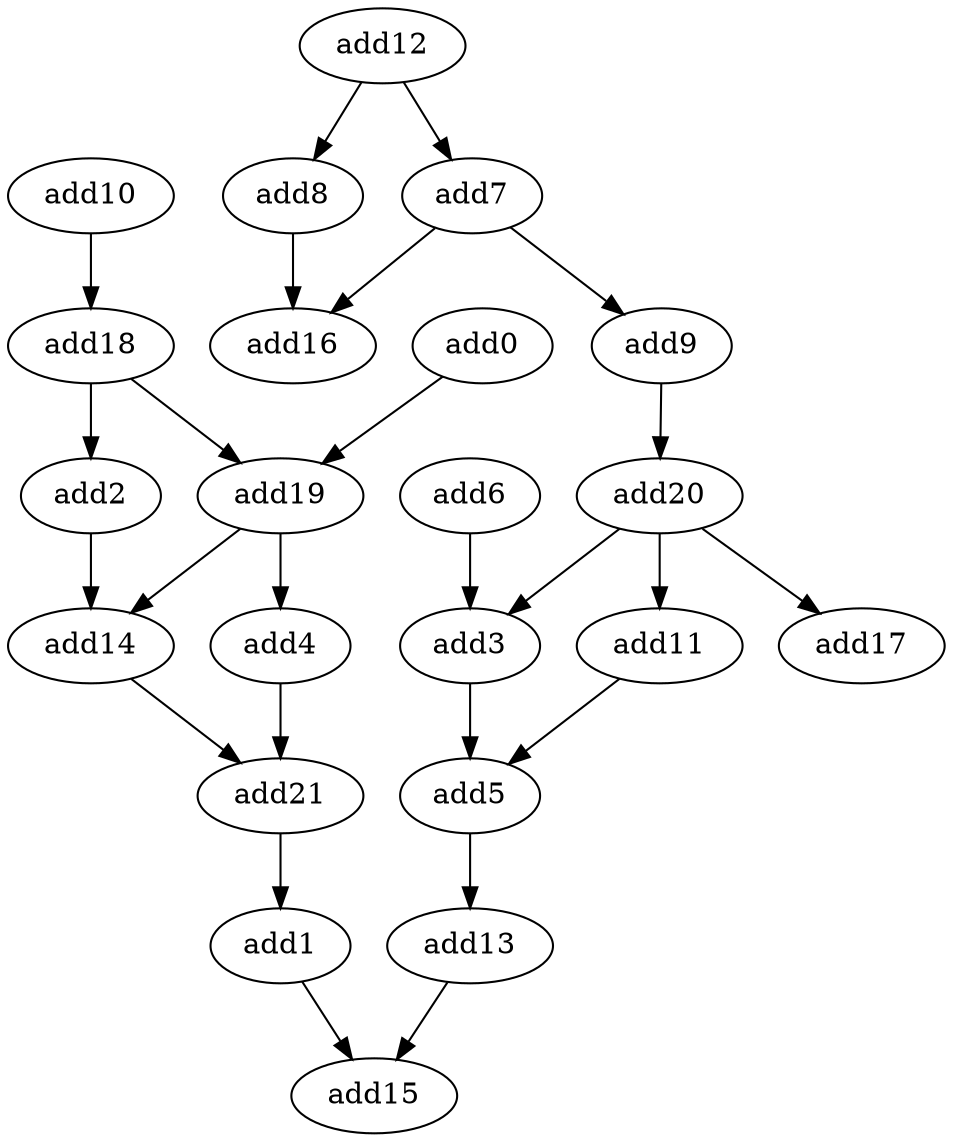 strict digraph  {
add10 [opcode=add];
add8 [opcode=add];
add7 [opcode=add];
add19 [opcode=add];
add11 [opcode=add];
add14 [opcode=add];
add6 [opcode=add];
add20 [opcode=add];
add1 [opcode=add];
add4 [opcode=add];
add2 [opcode=add];
add5 [opcode=add];
add13 [opcode=add];
add16 [opcode=add];
add12 [opcode=add];
add17 [opcode=add];
add18 [opcode=add];
add15 [opcode=add];
add9 [opcode=add];
add0 [opcode=add];
add21 [opcode=add];
add3 [opcode=add];
add10 -> add18;
add8 -> add16;
add7 -> add16;
add7 -> add9;
add19 -> add14;
add19 -> add4;
add11 -> add5;
add14 -> add21;
add6 -> add3;
add20 -> add17;
add20 -> add3;
add20 -> add11;
add1 -> add15;
add4 -> add21;
add2 -> add14;
add5 -> add13;
add13 -> add15;
add12 -> add8;
add12 -> add7;
add18 -> add2;
add18 -> add19;
add9 -> add20;
add0 -> add19;
add21 -> add1;
add3 -> add5;
}
